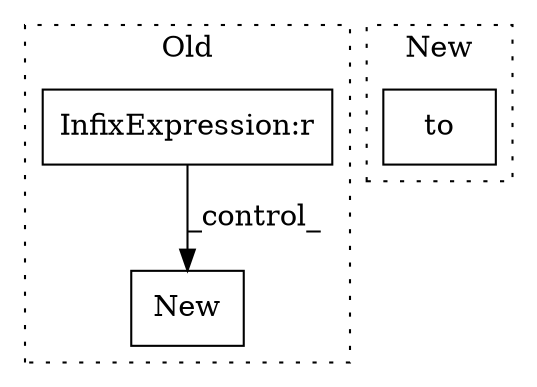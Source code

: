 digraph G {
subgraph cluster0 {
1 [label="New" a="32" s="463" l="5" shape="box"];
3 [label="InfixExpression:r" a="27" s="427" l="4" shape="box"];
label = "Old";
style="dotted";
}
subgraph cluster1 {
2 [label="to" a="32" s="700,704" l="3,1" shape="box"];
label = "New";
style="dotted";
}
3 -> 1 [label="_control_"];
}